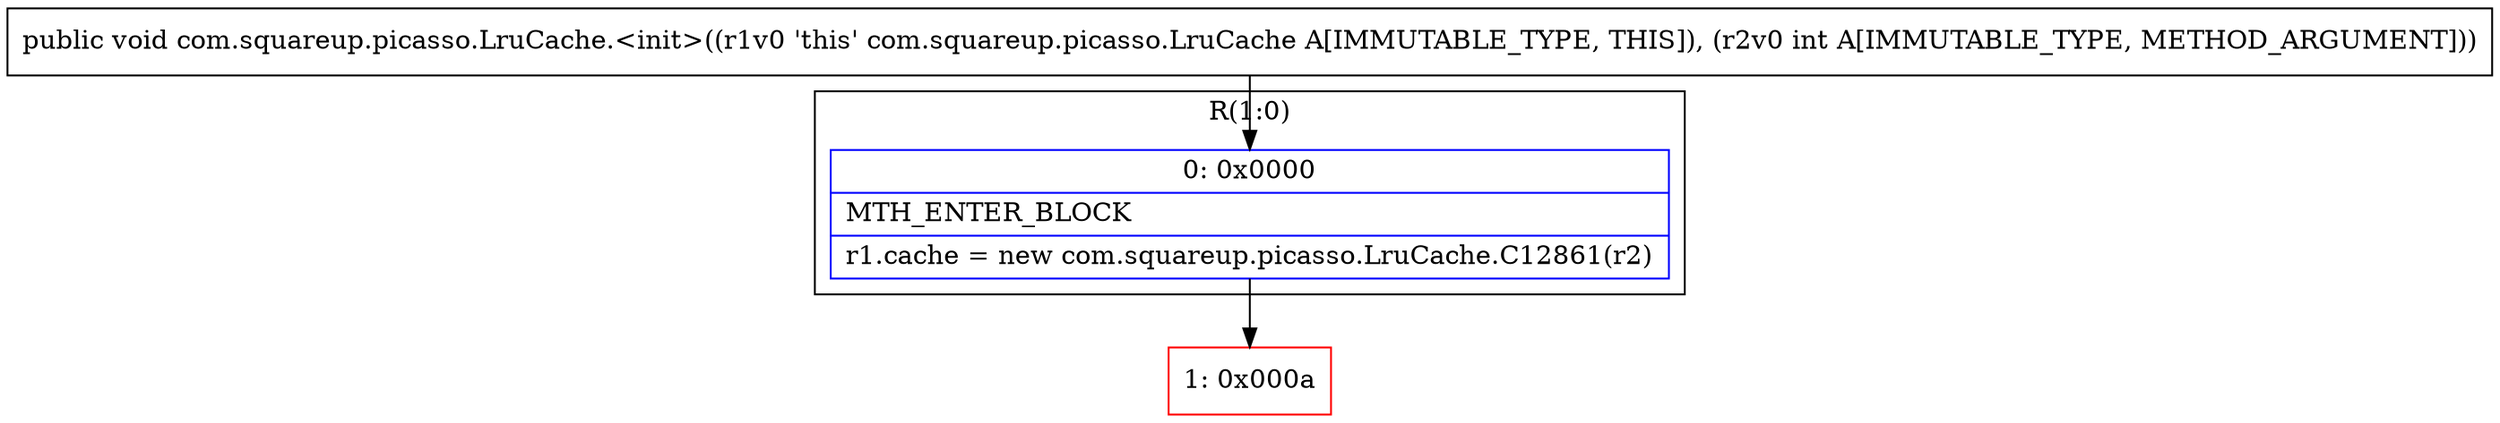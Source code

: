 digraph "CFG forcom.squareup.picasso.LruCache.\<init\>(I)V" {
subgraph cluster_Region_913509748 {
label = "R(1:0)";
node [shape=record,color=blue];
Node_0 [shape=record,label="{0\:\ 0x0000|MTH_ENTER_BLOCK\l|r1.cache = new com.squareup.picasso.LruCache.C12861(r2)\l}"];
}
Node_1 [shape=record,color=red,label="{1\:\ 0x000a}"];
MethodNode[shape=record,label="{public void com.squareup.picasso.LruCache.\<init\>((r1v0 'this' com.squareup.picasso.LruCache A[IMMUTABLE_TYPE, THIS]), (r2v0 int A[IMMUTABLE_TYPE, METHOD_ARGUMENT])) }"];
MethodNode -> Node_0;
Node_0 -> Node_1;
}

